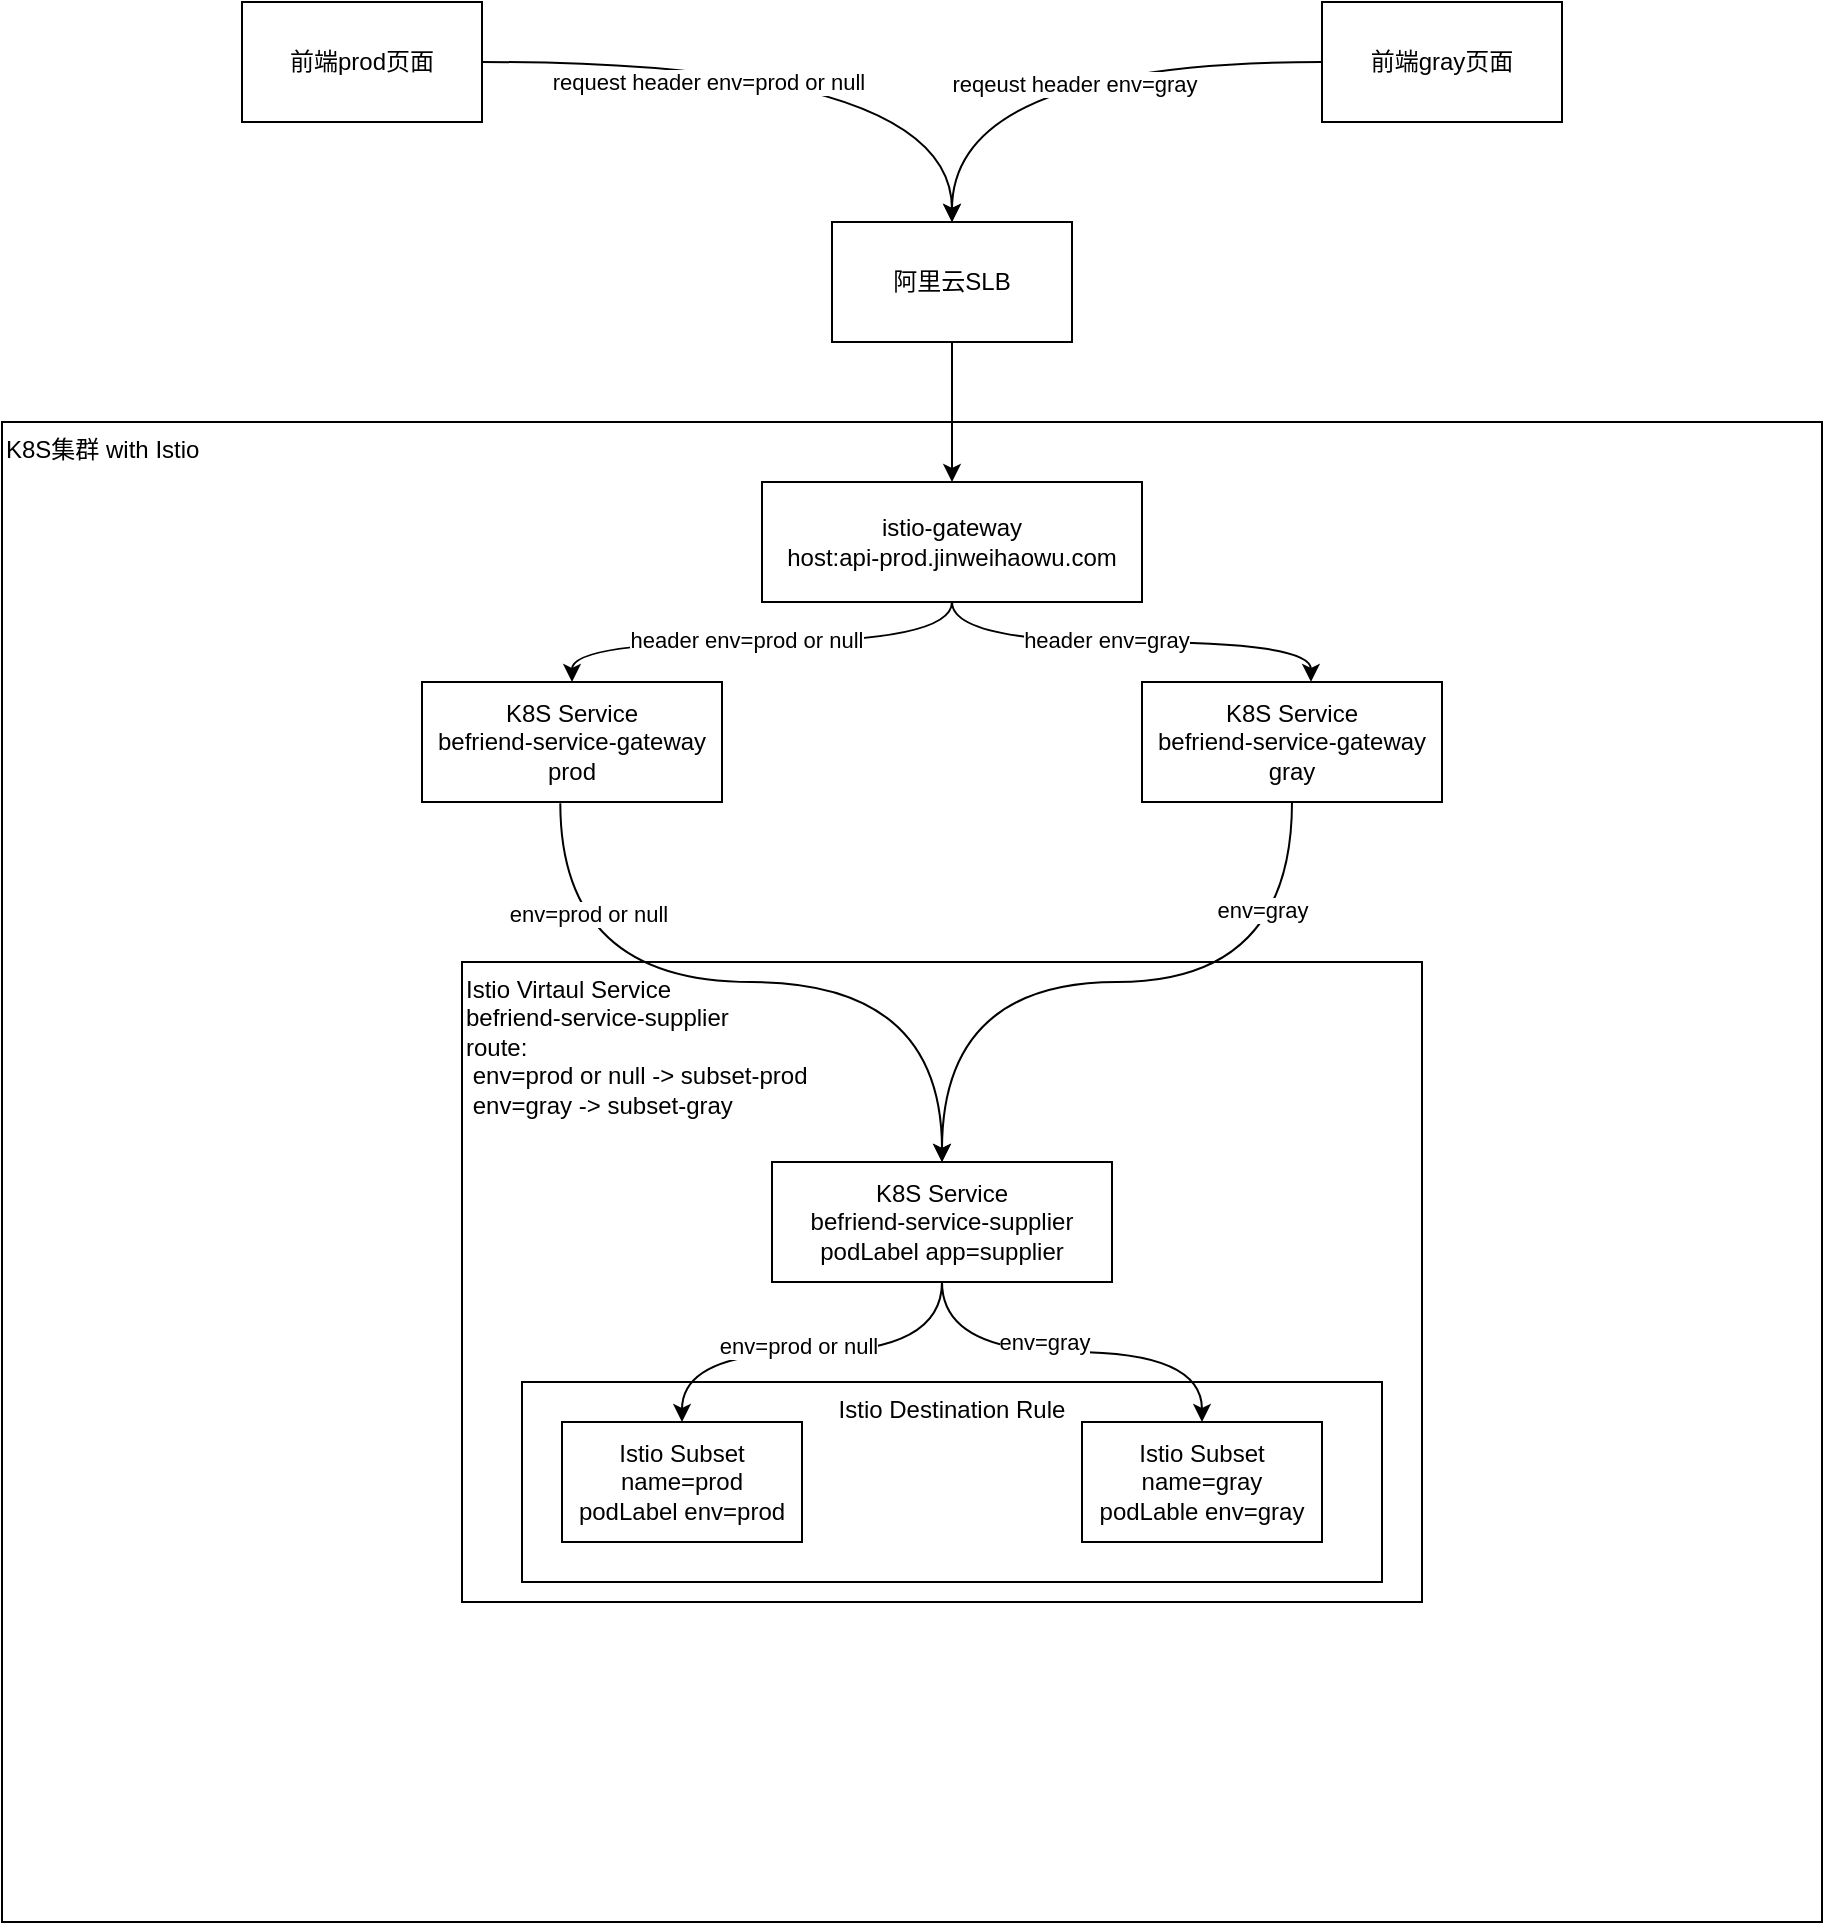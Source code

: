 <mxfile version="16.5.6" type="github">
  <diagram id="1AcJaDzlzkorBh6IL32U" name="第 1 页">
    <mxGraphModel dx="1747" dy="1681" grid="1" gridSize="10" guides="1" tooltips="1" connect="1" arrows="1" fold="1" page="1" pageScale="1" pageWidth="827" pageHeight="1169" math="0" shadow="0">
      <root>
        <mxCell id="0" />
        <mxCell id="1" parent="0" />
        <mxCell id="zcJ7lCNdR5RqkjKMGWOm-2" value="K8S集群 with Istio" style="rounded=0;whiteSpace=wrap;html=1;align=left;verticalAlign=top;" vertex="1" parent="1">
          <mxGeometry x="-40" y="70" width="910" height="750" as="geometry" />
        </mxCell>
        <mxCell id="zcJ7lCNdR5RqkjKMGWOm-3" value="K8S Service&lt;br&gt;befriend-service-gateway&lt;br&gt;prod" style="rounded=0;whiteSpace=wrap;html=1;" vertex="1" parent="1">
          <mxGeometry x="170" y="200" width="150" height="60" as="geometry" />
        </mxCell>
        <mxCell id="zcJ7lCNdR5RqkjKMGWOm-4" value="K8S Service&lt;br&gt;befriend-service-gateway&lt;br&gt;gray" style="rounded=0;whiteSpace=wrap;html=1;" vertex="1" parent="1">
          <mxGeometry x="530" y="200" width="150" height="60" as="geometry" />
        </mxCell>
        <mxCell id="zcJ7lCNdR5RqkjKMGWOm-6" style="edgeStyle=orthogonalEdgeStyle;rounded=0;orthogonalLoop=1;jettySize=auto;html=1;entryX=0.5;entryY=0;entryDx=0;entryDy=0;exitX=0.5;exitY=1;exitDx=0;exitDy=0;curved=1;" edge="1" parent="1" source="zcJ7lCNdR5RqkjKMGWOm-5" target="zcJ7lCNdR5RqkjKMGWOm-3">
          <mxGeometry relative="1" as="geometry" />
        </mxCell>
        <mxCell id="zcJ7lCNdR5RqkjKMGWOm-8" value="header env=prod or null" style="edgeLabel;html=1;align=center;verticalAlign=middle;resizable=0;points=[];" vertex="1" connectable="0" parent="zcJ7lCNdR5RqkjKMGWOm-6">
          <mxGeometry x="0.076" y="-1" relative="1" as="geometry">
            <mxPoint as="offset" />
          </mxGeometry>
        </mxCell>
        <mxCell id="zcJ7lCNdR5RqkjKMGWOm-7" style="edgeStyle=orthogonalEdgeStyle;rounded=0;orthogonalLoop=1;jettySize=auto;html=1;entryX=0.563;entryY=-0.001;entryDx=0;entryDy=0;entryPerimeter=0;curved=1;" edge="1" parent="1" source="zcJ7lCNdR5RqkjKMGWOm-5" target="zcJ7lCNdR5RqkjKMGWOm-4">
          <mxGeometry relative="1" as="geometry" />
        </mxCell>
        <mxCell id="zcJ7lCNdR5RqkjKMGWOm-9" value="header env=gray" style="edgeLabel;html=1;align=center;verticalAlign=middle;resizable=0;points=[];" vertex="1" connectable="0" parent="zcJ7lCNdR5RqkjKMGWOm-7">
          <mxGeometry x="-0.117" y="1" relative="1" as="geometry">
            <mxPoint as="offset" />
          </mxGeometry>
        </mxCell>
        <mxCell id="zcJ7lCNdR5RqkjKMGWOm-5" value="istio-gateway&lt;br&gt;host:api-prod.jinweihaowu.com" style="rounded=0;whiteSpace=wrap;html=1;" vertex="1" parent="1">
          <mxGeometry x="340" y="100" width="190" height="60" as="geometry" />
        </mxCell>
        <mxCell id="zcJ7lCNdR5RqkjKMGWOm-17" style="edgeStyle=orthogonalEdgeStyle;curved=1;rounded=0;orthogonalLoop=1;jettySize=auto;html=1;entryX=0.5;entryY=0;entryDx=0;entryDy=0;" edge="1" parent="1" source="zcJ7lCNdR5RqkjKMGWOm-10" target="zcJ7lCNdR5RqkjKMGWOm-5">
          <mxGeometry relative="1" as="geometry" />
        </mxCell>
        <mxCell id="zcJ7lCNdR5RqkjKMGWOm-10" value="阿里云SLB" style="rounded=0;whiteSpace=wrap;html=1;" vertex="1" parent="1">
          <mxGeometry x="375" y="-30" width="120" height="60" as="geometry" />
        </mxCell>
        <mxCell id="zcJ7lCNdR5RqkjKMGWOm-13" style="edgeStyle=orthogonalEdgeStyle;curved=1;rounded=0;orthogonalLoop=1;jettySize=auto;html=1;entryX=0.5;entryY=0;entryDx=0;entryDy=0;" edge="1" parent="1" source="zcJ7lCNdR5RqkjKMGWOm-11" target="zcJ7lCNdR5RqkjKMGWOm-10">
          <mxGeometry relative="1" as="geometry" />
        </mxCell>
        <mxCell id="zcJ7lCNdR5RqkjKMGWOm-15" value="request header env=prod or null" style="edgeLabel;html=1;align=center;verticalAlign=middle;resizable=0;points=[];" vertex="1" connectable="0" parent="zcJ7lCNdR5RqkjKMGWOm-13">
          <mxGeometry x="-0.641" y="-3" relative="1" as="geometry">
            <mxPoint x="56" y="7" as="offset" />
          </mxGeometry>
        </mxCell>
        <mxCell id="zcJ7lCNdR5RqkjKMGWOm-11" value="前端prod页面" style="rounded=0;whiteSpace=wrap;html=1;" vertex="1" parent="1">
          <mxGeometry x="80" y="-140" width="120" height="60" as="geometry" />
        </mxCell>
        <mxCell id="zcJ7lCNdR5RqkjKMGWOm-14" style="edgeStyle=orthogonalEdgeStyle;curved=1;rounded=0;orthogonalLoop=1;jettySize=auto;html=1;entryX=0.5;entryY=0;entryDx=0;entryDy=0;" edge="1" parent="1" source="zcJ7lCNdR5RqkjKMGWOm-12" target="zcJ7lCNdR5RqkjKMGWOm-10">
          <mxGeometry relative="1" as="geometry" />
        </mxCell>
        <mxCell id="zcJ7lCNdR5RqkjKMGWOm-16" value="reqeust header env=gray" style="edgeLabel;html=1;align=center;verticalAlign=middle;resizable=0;points=[];" vertex="1" connectable="0" parent="zcJ7lCNdR5RqkjKMGWOm-14">
          <mxGeometry x="-0.062" y="11" relative="1" as="geometry">
            <mxPoint as="offset" />
          </mxGeometry>
        </mxCell>
        <mxCell id="zcJ7lCNdR5RqkjKMGWOm-12" value="前端gray页面" style="rounded=0;whiteSpace=wrap;html=1;" vertex="1" parent="1">
          <mxGeometry x="620" y="-140" width="120" height="60" as="geometry" />
        </mxCell>
        <mxCell id="zcJ7lCNdR5RqkjKMGWOm-20" value="Istio Virtaul Service&lt;br&gt;befriend-service-supplier&lt;br&gt;route:&lt;br&gt;&lt;span style=&quot;white-space: pre&quot;&gt;	&lt;/span&gt;env=prod or null -&amp;gt; subset-prod&lt;br&gt;&lt;span style=&quot;white-space: pre&quot;&gt;	&lt;/span&gt;env=gray -&amp;gt; subset-gray" style="rounded=0;whiteSpace=wrap;html=1;align=left;verticalAlign=top;" vertex="1" parent="1">
          <mxGeometry x="190" y="340" width="480" height="320" as="geometry" />
        </mxCell>
        <mxCell id="zcJ7lCNdR5RqkjKMGWOm-23" value="K8S Service&lt;br&gt;befriend-service-supplier&lt;br&gt;podLabel app=supplier" style="rounded=0;whiteSpace=wrap;html=1;" vertex="1" parent="1">
          <mxGeometry x="345" y="440" width="170" height="60" as="geometry" />
        </mxCell>
        <mxCell id="zcJ7lCNdR5RqkjKMGWOm-24" value="Istio Destination Rule" style="rounded=0;whiteSpace=wrap;html=1;verticalAlign=top;" vertex="1" parent="1">
          <mxGeometry x="220" y="550" width="430" height="100" as="geometry" />
        </mxCell>
        <mxCell id="zcJ7lCNdR5RqkjKMGWOm-22" style="edgeStyle=orthogonalEdgeStyle;curved=1;rounded=0;orthogonalLoop=1;jettySize=auto;html=1;exitX=0.5;exitY=1;exitDx=0;exitDy=0;entryX=0.5;entryY=0;entryDx=0;entryDy=0;" edge="1" parent="1" source="zcJ7lCNdR5RqkjKMGWOm-4" target="zcJ7lCNdR5RqkjKMGWOm-23">
          <mxGeometry relative="1" as="geometry" />
        </mxCell>
        <mxCell id="zcJ7lCNdR5RqkjKMGWOm-32" value="env=gray" style="edgeLabel;html=1;align=center;verticalAlign=middle;resizable=0;points=[];" vertex="1" connectable="0" parent="zcJ7lCNdR5RqkjKMGWOm-22">
          <mxGeometry x="-0.699" y="-15" relative="1" as="geometry">
            <mxPoint as="offset" />
          </mxGeometry>
        </mxCell>
        <mxCell id="zcJ7lCNdR5RqkjKMGWOm-21" style="edgeStyle=orthogonalEdgeStyle;curved=1;rounded=0;orthogonalLoop=1;jettySize=auto;html=1;exitX=0.461;exitY=1.01;exitDx=0;exitDy=0;exitPerimeter=0;entryX=0.5;entryY=0;entryDx=0;entryDy=0;" edge="1" parent="1" source="zcJ7lCNdR5RqkjKMGWOm-3" target="zcJ7lCNdR5RqkjKMGWOm-23">
          <mxGeometry relative="1" as="geometry" />
        </mxCell>
        <mxCell id="zcJ7lCNdR5RqkjKMGWOm-31" value="env=prod or null" style="edgeLabel;html=1;align=center;verticalAlign=middle;resizable=0;points=[];" vertex="1" connectable="0" parent="zcJ7lCNdR5RqkjKMGWOm-21">
          <mxGeometry x="-0.704" y="14" relative="1" as="geometry">
            <mxPoint as="offset" />
          </mxGeometry>
        </mxCell>
        <mxCell id="zcJ7lCNdR5RqkjKMGWOm-25" value="Istio Subset&lt;br&gt;name=prod&lt;br&gt;podLabel env=prod" style="rounded=0;whiteSpace=wrap;html=1;" vertex="1" parent="1">
          <mxGeometry x="240" y="570" width="120" height="60" as="geometry" />
        </mxCell>
        <mxCell id="zcJ7lCNdR5RqkjKMGWOm-26" value="Istio Subset&lt;br&gt;name=gray&lt;br&gt;podLable env=gray" style="rounded=0;whiteSpace=wrap;html=1;" vertex="1" parent="1">
          <mxGeometry x="500" y="570" width="120" height="60" as="geometry" />
        </mxCell>
        <mxCell id="zcJ7lCNdR5RqkjKMGWOm-27" style="edgeStyle=orthogonalEdgeStyle;curved=1;rounded=0;orthogonalLoop=1;jettySize=auto;html=1;entryX=0.5;entryY=0;entryDx=0;entryDy=0;" edge="1" parent="1" source="zcJ7lCNdR5RqkjKMGWOm-23" target="zcJ7lCNdR5RqkjKMGWOm-25">
          <mxGeometry relative="1" as="geometry" />
        </mxCell>
        <mxCell id="zcJ7lCNdR5RqkjKMGWOm-29" value="env=prod or null" style="edgeLabel;html=1;align=center;verticalAlign=middle;resizable=0;points=[];" vertex="1" connectable="0" parent="zcJ7lCNdR5RqkjKMGWOm-27">
          <mxGeometry x="0.072" y="-3" relative="1" as="geometry">
            <mxPoint as="offset" />
          </mxGeometry>
        </mxCell>
        <mxCell id="zcJ7lCNdR5RqkjKMGWOm-28" style="edgeStyle=orthogonalEdgeStyle;curved=1;rounded=0;orthogonalLoop=1;jettySize=auto;html=1;entryX=0.5;entryY=0;entryDx=0;entryDy=0;" edge="1" parent="1" source="zcJ7lCNdR5RqkjKMGWOm-23" target="zcJ7lCNdR5RqkjKMGWOm-26">
          <mxGeometry relative="1" as="geometry" />
        </mxCell>
        <mxCell id="zcJ7lCNdR5RqkjKMGWOm-30" value="env=gray" style="edgeLabel;html=1;align=center;verticalAlign=middle;resizable=0;points=[];" vertex="1" connectable="0" parent="zcJ7lCNdR5RqkjKMGWOm-28">
          <mxGeometry x="-0.256" y="2" relative="1" as="geometry">
            <mxPoint x="11" y="-3" as="offset" />
          </mxGeometry>
        </mxCell>
      </root>
    </mxGraphModel>
  </diagram>
</mxfile>
